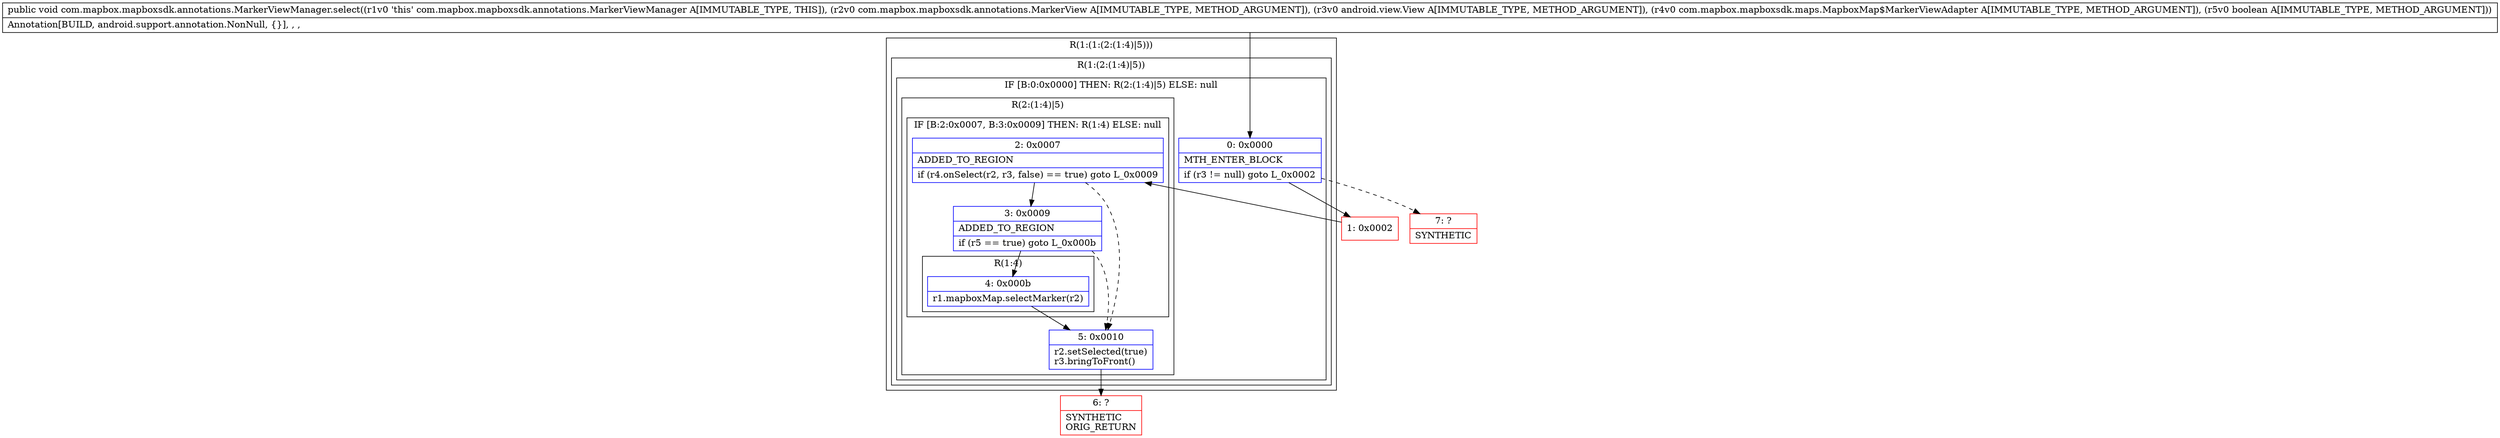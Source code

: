 digraph "CFG forcom.mapbox.mapboxsdk.annotations.MarkerViewManager.select(Lcom\/mapbox\/mapboxsdk\/annotations\/MarkerView;Landroid\/view\/View;Lcom\/mapbox\/mapboxsdk\/maps\/MapboxMap$MarkerViewAdapter;Z)V" {
subgraph cluster_Region_919248636 {
label = "R(1:(1:(2:(1:4)|5)))";
node [shape=record,color=blue];
subgraph cluster_Region_29257517 {
label = "R(1:(2:(1:4)|5))";
node [shape=record,color=blue];
subgraph cluster_IfRegion_816077523 {
label = "IF [B:0:0x0000] THEN: R(2:(1:4)|5) ELSE: null";
node [shape=record,color=blue];
Node_0 [shape=record,label="{0\:\ 0x0000|MTH_ENTER_BLOCK\l|if (r3 != null) goto L_0x0002\l}"];
subgraph cluster_Region_1096731507 {
label = "R(2:(1:4)|5)";
node [shape=record,color=blue];
subgraph cluster_IfRegion_595693786 {
label = "IF [B:2:0x0007, B:3:0x0009] THEN: R(1:4) ELSE: null";
node [shape=record,color=blue];
Node_2 [shape=record,label="{2\:\ 0x0007|ADDED_TO_REGION\l|if (r4.onSelect(r2, r3, false) == true) goto L_0x0009\l}"];
Node_3 [shape=record,label="{3\:\ 0x0009|ADDED_TO_REGION\l|if (r5 == true) goto L_0x000b\l}"];
subgraph cluster_Region_1362384000 {
label = "R(1:4)";
node [shape=record,color=blue];
Node_4 [shape=record,label="{4\:\ 0x000b|r1.mapboxMap.selectMarker(r2)\l}"];
}
}
Node_5 [shape=record,label="{5\:\ 0x0010|r2.setSelected(true)\lr3.bringToFront()\l}"];
}
}
}
}
Node_1 [shape=record,color=red,label="{1\:\ 0x0002}"];
Node_6 [shape=record,color=red,label="{6\:\ ?|SYNTHETIC\lORIG_RETURN\l}"];
Node_7 [shape=record,color=red,label="{7\:\ ?|SYNTHETIC\l}"];
MethodNode[shape=record,label="{public void com.mapbox.mapboxsdk.annotations.MarkerViewManager.select((r1v0 'this' com.mapbox.mapboxsdk.annotations.MarkerViewManager A[IMMUTABLE_TYPE, THIS]), (r2v0 com.mapbox.mapboxsdk.annotations.MarkerView A[IMMUTABLE_TYPE, METHOD_ARGUMENT]), (r3v0 android.view.View A[IMMUTABLE_TYPE, METHOD_ARGUMENT]), (r4v0 com.mapbox.mapboxsdk.maps.MapboxMap$MarkerViewAdapter A[IMMUTABLE_TYPE, METHOD_ARGUMENT]), (r5v0 boolean A[IMMUTABLE_TYPE, METHOD_ARGUMENT]))  | Annotation[BUILD, android.support.annotation.NonNull, \{\}], , , \l}"];
MethodNode -> Node_0;
Node_0 -> Node_1;
Node_0 -> Node_7[style=dashed];
Node_2 -> Node_3;
Node_2 -> Node_5[style=dashed];
Node_3 -> Node_4;
Node_3 -> Node_5[style=dashed];
Node_4 -> Node_5;
Node_5 -> Node_6;
Node_1 -> Node_2;
}

